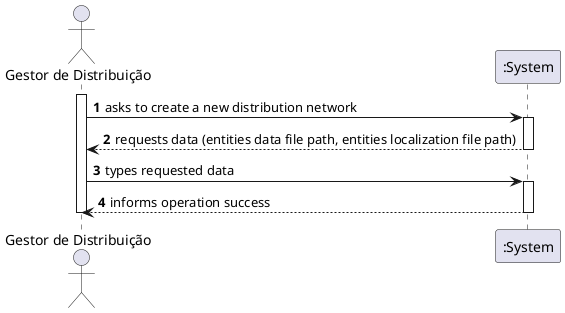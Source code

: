 @startuml
autonumber
actor "Gestor de Distribuição" as GD

activate GD
GD -> ":System" : asks to create a new distribution network
activate ":System"
":System" --> GD : requests data (entities data file path, entities localization file path)
deactivate ":System"

GD -> ":System" : types requested data
activate ":System"
":System" --> GD : informs operation success
deactivate ":System"

deactivate GD

@enduml
